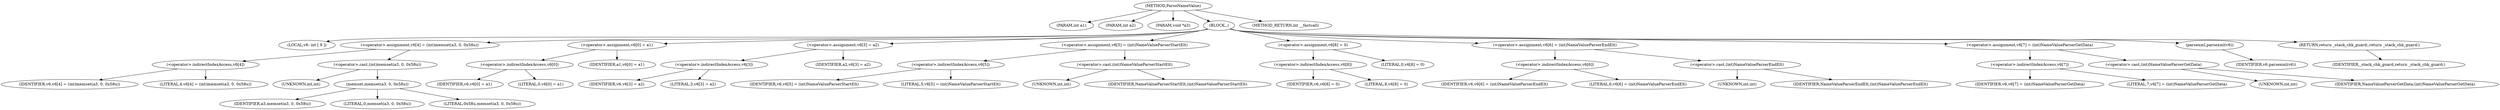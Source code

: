 digraph ParseNameValue {  
"1000102" [label = "(METHOD,ParseNameValue)" ]
"1000103" [label = "(PARAM,int a1)" ]
"1000104" [label = "(PARAM,int a2)" ]
"1000105" [label = "(PARAM,void *a3)" ]
"1000106" [label = "(BLOCK,,)" ]
"1000107" [label = "(LOCAL,v6: int [ 9 ])" ]
"1000108" [label = "(<operator>.assignment,v6[4] = (int)memset(a3, 0, 0x58u))" ]
"1000109" [label = "(<operator>.indirectIndexAccess,v6[4])" ]
"1000110" [label = "(IDENTIFIER,v6,v6[4] = (int)memset(a3, 0, 0x58u))" ]
"1000111" [label = "(LITERAL,4,v6[4] = (int)memset(a3, 0, 0x58u))" ]
"1000112" [label = "(<operator>.cast,(int)memset(a3, 0, 0x58u))" ]
"1000113" [label = "(UNKNOWN,int,int)" ]
"1000114" [label = "(memset,memset(a3, 0, 0x58u))" ]
"1000115" [label = "(IDENTIFIER,a3,memset(a3, 0, 0x58u))" ]
"1000116" [label = "(LITERAL,0,memset(a3, 0, 0x58u))" ]
"1000117" [label = "(LITERAL,0x58u,memset(a3, 0, 0x58u))" ]
"1000118" [label = "(<operator>.assignment,v6[0] = a1)" ]
"1000119" [label = "(<operator>.indirectIndexAccess,v6[0])" ]
"1000120" [label = "(IDENTIFIER,v6,v6[0] = a1)" ]
"1000121" [label = "(LITERAL,0,v6[0] = a1)" ]
"1000122" [label = "(IDENTIFIER,a1,v6[0] = a1)" ]
"1000123" [label = "(<operator>.assignment,v6[3] = a2)" ]
"1000124" [label = "(<operator>.indirectIndexAccess,v6[3])" ]
"1000125" [label = "(IDENTIFIER,v6,v6[3] = a2)" ]
"1000126" [label = "(LITERAL,3,v6[3] = a2)" ]
"1000127" [label = "(IDENTIFIER,a2,v6[3] = a2)" ]
"1000128" [label = "(<operator>.assignment,v6[5] = (int)NameValueParserStartElt)" ]
"1000129" [label = "(<operator>.indirectIndexAccess,v6[5])" ]
"1000130" [label = "(IDENTIFIER,v6,v6[5] = (int)NameValueParserStartElt)" ]
"1000131" [label = "(LITERAL,5,v6[5] = (int)NameValueParserStartElt)" ]
"1000132" [label = "(<operator>.cast,(int)NameValueParserStartElt)" ]
"1000133" [label = "(UNKNOWN,int,int)" ]
"1000134" [label = "(IDENTIFIER,NameValueParserStartElt,(int)NameValueParserStartElt)" ]
"1000135" [label = "(<operator>.assignment,v6[8] = 0)" ]
"1000136" [label = "(<operator>.indirectIndexAccess,v6[8])" ]
"1000137" [label = "(IDENTIFIER,v6,v6[8] = 0)" ]
"1000138" [label = "(LITERAL,8,v6[8] = 0)" ]
"1000139" [label = "(LITERAL,0,v6[8] = 0)" ]
"1000140" [label = "(<operator>.assignment,v6[6] = (int)NameValueParserEndElt)" ]
"1000141" [label = "(<operator>.indirectIndexAccess,v6[6])" ]
"1000142" [label = "(IDENTIFIER,v6,v6[6] = (int)NameValueParserEndElt)" ]
"1000143" [label = "(LITERAL,6,v6[6] = (int)NameValueParserEndElt)" ]
"1000144" [label = "(<operator>.cast,(int)NameValueParserEndElt)" ]
"1000145" [label = "(UNKNOWN,int,int)" ]
"1000146" [label = "(IDENTIFIER,NameValueParserEndElt,(int)NameValueParserEndElt)" ]
"1000147" [label = "(<operator>.assignment,v6[7] = (int)NameValueParserGetData)" ]
"1000148" [label = "(<operator>.indirectIndexAccess,v6[7])" ]
"1000149" [label = "(IDENTIFIER,v6,v6[7] = (int)NameValueParserGetData)" ]
"1000150" [label = "(LITERAL,7,v6[7] = (int)NameValueParserGetData)" ]
"1000151" [label = "(<operator>.cast,(int)NameValueParserGetData)" ]
"1000152" [label = "(UNKNOWN,int,int)" ]
"1000153" [label = "(IDENTIFIER,NameValueParserGetData,(int)NameValueParserGetData)" ]
"1000154" [label = "(parsexml,parsexml(v6))" ]
"1000155" [label = "(IDENTIFIER,v6,parsexml(v6))" ]
"1000156" [label = "(RETURN,return _stack_chk_guard;,return _stack_chk_guard;)" ]
"1000157" [label = "(IDENTIFIER,_stack_chk_guard,return _stack_chk_guard;)" ]
"1000158" [label = "(METHOD_RETURN,int __fastcall)" ]
  "1000102" -> "1000103" 
  "1000102" -> "1000104" 
  "1000102" -> "1000105" 
  "1000102" -> "1000106" 
  "1000102" -> "1000158" 
  "1000106" -> "1000107" 
  "1000106" -> "1000108" 
  "1000106" -> "1000118" 
  "1000106" -> "1000123" 
  "1000106" -> "1000128" 
  "1000106" -> "1000135" 
  "1000106" -> "1000140" 
  "1000106" -> "1000147" 
  "1000106" -> "1000154" 
  "1000106" -> "1000156" 
  "1000108" -> "1000109" 
  "1000108" -> "1000112" 
  "1000109" -> "1000110" 
  "1000109" -> "1000111" 
  "1000112" -> "1000113" 
  "1000112" -> "1000114" 
  "1000114" -> "1000115" 
  "1000114" -> "1000116" 
  "1000114" -> "1000117" 
  "1000118" -> "1000119" 
  "1000118" -> "1000122" 
  "1000119" -> "1000120" 
  "1000119" -> "1000121" 
  "1000123" -> "1000124" 
  "1000123" -> "1000127" 
  "1000124" -> "1000125" 
  "1000124" -> "1000126" 
  "1000128" -> "1000129" 
  "1000128" -> "1000132" 
  "1000129" -> "1000130" 
  "1000129" -> "1000131" 
  "1000132" -> "1000133" 
  "1000132" -> "1000134" 
  "1000135" -> "1000136" 
  "1000135" -> "1000139" 
  "1000136" -> "1000137" 
  "1000136" -> "1000138" 
  "1000140" -> "1000141" 
  "1000140" -> "1000144" 
  "1000141" -> "1000142" 
  "1000141" -> "1000143" 
  "1000144" -> "1000145" 
  "1000144" -> "1000146" 
  "1000147" -> "1000148" 
  "1000147" -> "1000151" 
  "1000148" -> "1000149" 
  "1000148" -> "1000150" 
  "1000151" -> "1000152" 
  "1000151" -> "1000153" 
  "1000154" -> "1000155" 
  "1000156" -> "1000157" 
}
